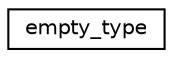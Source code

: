 digraph "Graphical Class Hierarchy"
{
  edge [fontname="Helvetica",fontsize="10",labelfontname="Helvetica",labelfontsize="10"];
  node [fontname="Helvetica",fontsize="10",shape=record];
  rankdir="LR";
  Node0 [label="empty_type",height=0.2,width=0.4,color="black", fillcolor="white", style="filled",URL="$structempty__type.html"];
}
